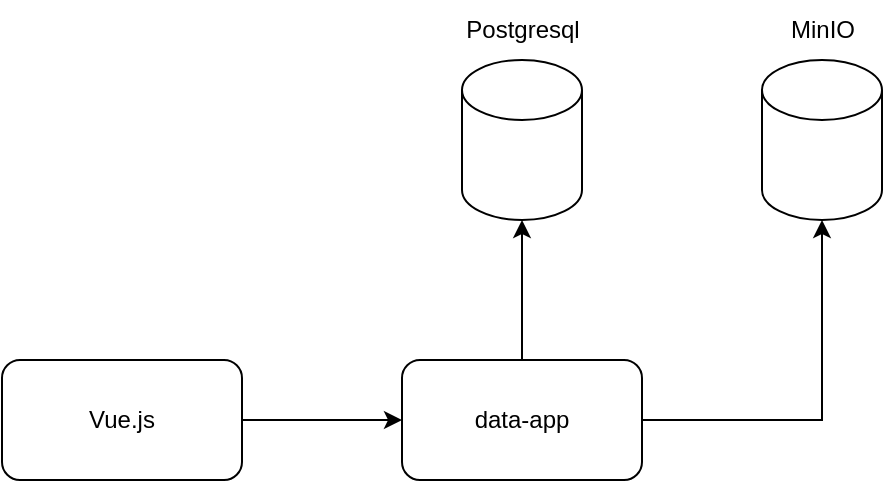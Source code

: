 <mxfile version="21.8.2" type="device">
  <diagram name="Page-1" id="chBGo2svzKNZ8JQKZmjU">
    <mxGraphModel dx="1372" dy="830" grid="1" gridSize="10" guides="1" tooltips="1" connect="1" arrows="1" fold="1" page="1" pageScale="1" pageWidth="850" pageHeight="1100" math="0" shadow="0">
      <root>
        <mxCell id="0" />
        <mxCell id="1" parent="0" />
        <mxCell id="jmHzjVtctvbvnxBBRBWs-7" style="edgeStyle=orthogonalEdgeStyle;rounded=0;orthogonalLoop=1;jettySize=auto;html=1;entryX=0;entryY=0.5;entryDx=0;entryDy=0;" edge="1" parent="1" source="jmHzjVtctvbvnxBBRBWs-3" target="jmHzjVtctvbvnxBBRBWs-4">
          <mxGeometry relative="1" as="geometry" />
        </mxCell>
        <mxCell id="jmHzjVtctvbvnxBBRBWs-3" value="Vue.js" style="rounded=1;whiteSpace=wrap;html=1;" vertex="1" parent="1">
          <mxGeometry x="230" y="270" width="120" height="60" as="geometry" />
        </mxCell>
        <mxCell id="jmHzjVtctvbvnxBBRBWs-4" value="data-app" style="rounded=1;whiteSpace=wrap;html=1;" vertex="1" parent="1">
          <mxGeometry x="430" y="270" width="120" height="60" as="geometry" />
        </mxCell>
        <mxCell id="jmHzjVtctvbvnxBBRBWs-5" value="" style="shape=cylinder3;whiteSpace=wrap;html=1;boundedLbl=1;backgroundOutline=1;size=15;" vertex="1" parent="1">
          <mxGeometry x="460" y="120" width="60" height="80" as="geometry" />
        </mxCell>
        <mxCell id="jmHzjVtctvbvnxBBRBWs-6" value="" style="shape=cylinder3;whiteSpace=wrap;html=1;boundedLbl=1;backgroundOutline=1;size=15;" vertex="1" parent="1">
          <mxGeometry x="610" y="120" width="60" height="80" as="geometry" />
        </mxCell>
        <mxCell id="jmHzjVtctvbvnxBBRBWs-9" value="MinIO" style="text;html=1;align=center;verticalAlign=middle;resizable=0;points=[];autosize=1;strokeColor=none;fillColor=none;" vertex="1" parent="1">
          <mxGeometry x="610" y="90" width="60" height="30" as="geometry" />
        </mxCell>
        <mxCell id="jmHzjVtctvbvnxBBRBWs-10" value="Postgresql" style="text;html=1;align=center;verticalAlign=middle;resizable=0;points=[];autosize=1;strokeColor=none;fillColor=none;" vertex="1" parent="1">
          <mxGeometry x="450" y="90" width="80" height="30" as="geometry" />
        </mxCell>
        <mxCell id="jmHzjVtctvbvnxBBRBWs-11" style="edgeStyle=orthogonalEdgeStyle;rounded=0;orthogonalLoop=1;jettySize=auto;html=1;entryX=0.5;entryY=1;entryDx=0;entryDy=0;entryPerimeter=0;" edge="1" parent="1" source="jmHzjVtctvbvnxBBRBWs-4" target="jmHzjVtctvbvnxBBRBWs-6">
          <mxGeometry relative="1" as="geometry" />
        </mxCell>
        <mxCell id="jmHzjVtctvbvnxBBRBWs-12" style="edgeStyle=orthogonalEdgeStyle;rounded=0;orthogonalLoop=1;jettySize=auto;html=1;entryX=0.5;entryY=1;entryDx=0;entryDy=0;entryPerimeter=0;" edge="1" parent="1" source="jmHzjVtctvbvnxBBRBWs-4" target="jmHzjVtctvbvnxBBRBWs-5">
          <mxGeometry relative="1" as="geometry" />
        </mxCell>
      </root>
    </mxGraphModel>
  </diagram>
</mxfile>
